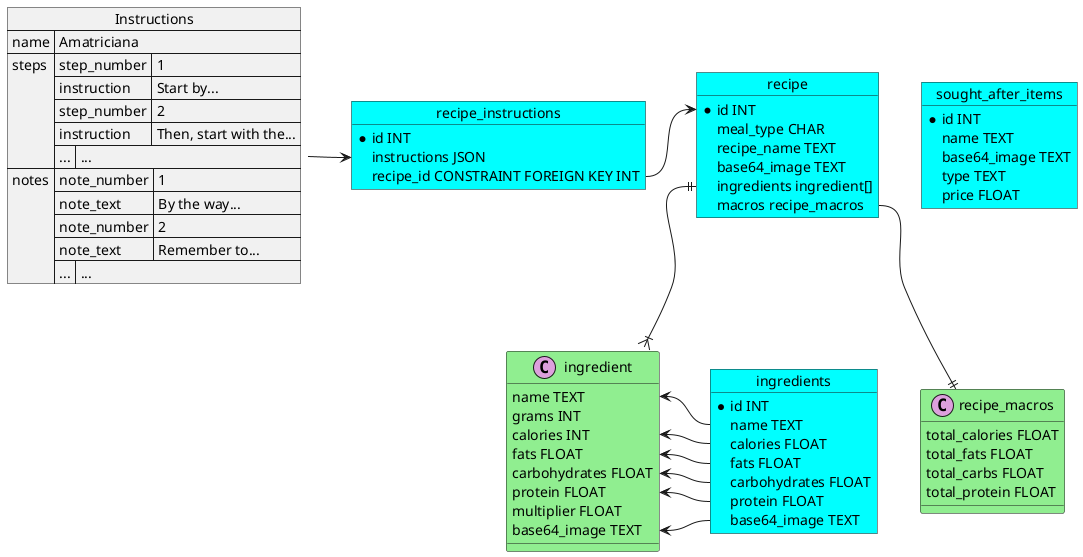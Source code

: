@startuml
skinparam class{
    BackgroundColor LightGreen
}

skinparam object{
    BackgroundColor Cyan
}

skinparam json{
    BackgroundColor LightGreen
}

object recipe {
    * id INT
    meal_type CHAR
    recipe_name TEXT
    base64_image TEXT
    ingredients ingredient[]
    macros recipe_macros
}

class ingredient <<(C,plum)>>{
    name TEXT
    grams INT
    calories INT
    fats FLOAT
    carbohydrates FLOAT
    protein FLOAT
    multiplier FLOAT
    base64_image TEXT
}

class recipe_macros <<(C,plum)>>{
    total_calories FLOAT
    total_fats FLOAT
    total_carbs FLOAT
    total_protein FLOAT
}

recipe::ingredient ||--|{ ingredient
recipe::macros --|| recipe_macros

object recipe_instructions{
    * id INT
    instructions JSON
    recipe_id CONSTRAINT FOREIGN KEY INT
}

object ingredients{
    * id INT
    name TEXT
    calories FLOAT
    fats FLOAT
    carbohydrates FLOAT
    protein FLOAT
    base64_image TEXT
}

object sought_after_items{
    * id INT
    name TEXT
    base64_image TEXT
    type TEXT
    price FLOAT
}

json Instructions{
    "name":"Amatriciana",
    "steps": [
    {
        "step_number":1,
        "instruction": "Start by..."
    },
    {
        "step_number":2,
        "instruction": "Then, start with the..."
    },
    {
        "...":"..."
    }
    ],
    
    "notes": [
    {
        "note_number":1,
        "note_text": "By the way..."
    },
    {
        "note_number":2,
        "note_text": "Remember to..."
    },
    {
        "...":"..."
    }
    ]
}

recipe_instructions::recipe_id -> recipe::id
Instructions -> recipe_instructions::instructions

ingredient::name <- ingredients::name
ingredient::calories <- ingredients::calories
ingredient::fats <- ingredients::fats
ingredient::carbohydrates <- ingredients::carbohydrates
ingredient::protein <- ingredients::protein
ingredient::base64_image <- ingredients::base64_image
@enduml

@startuml
skinparameters
@enduml